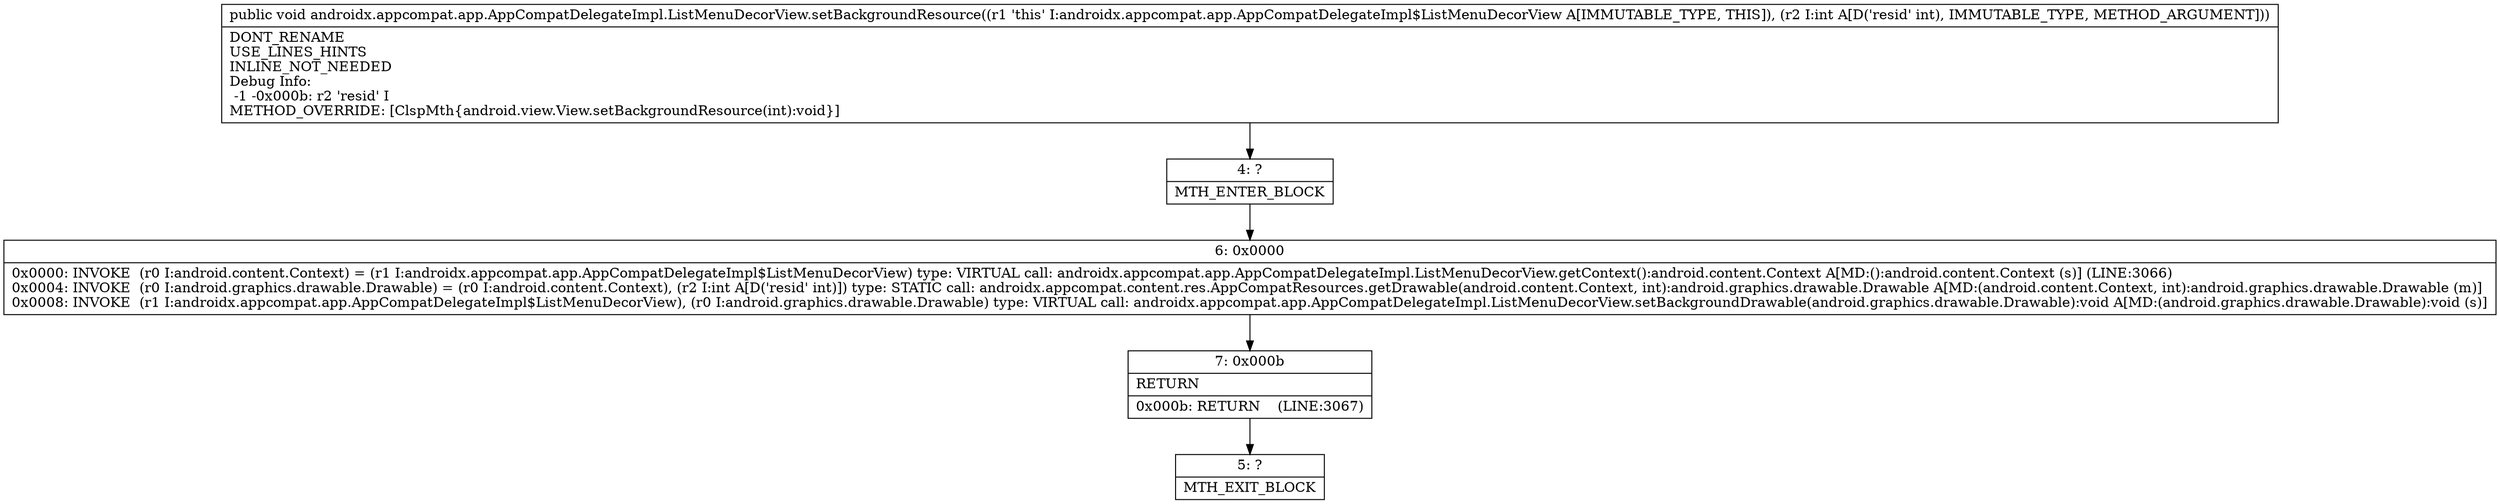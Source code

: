 digraph "CFG forandroidx.appcompat.app.AppCompatDelegateImpl.ListMenuDecorView.setBackgroundResource(I)V" {
Node_4 [shape=record,label="{4\:\ ?|MTH_ENTER_BLOCK\l}"];
Node_6 [shape=record,label="{6\:\ 0x0000|0x0000: INVOKE  (r0 I:android.content.Context) = (r1 I:androidx.appcompat.app.AppCompatDelegateImpl$ListMenuDecorView) type: VIRTUAL call: androidx.appcompat.app.AppCompatDelegateImpl.ListMenuDecorView.getContext():android.content.Context A[MD:():android.content.Context (s)] (LINE:3066)\l0x0004: INVOKE  (r0 I:android.graphics.drawable.Drawable) = (r0 I:android.content.Context), (r2 I:int A[D('resid' int)]) type: STATIC call: androidx.appcompat.content.res.AppCompatResources.getDrawable(android.content.Context, int):android.graphics.drawable.Drawable A[MD:(android.content.Context, int):android.graphics.drawable.Drawable (m)]\l0x0008: INVOKE  (r1 I:androidx.appcompat.app.AppCompatDelegateImpl$ListMenuDecorView), (r0 I:android.graphics.drawable.Drawable) type: VIRTUAL call: androidx.appcompat.app.AppCompatDelegateImpl.ListMenuDecorView.setBackgroundDrawable(android.graphics.drawable.Drawable):void A[MD:(android.graphics.drawable.Drawable):void (s)]\l}"];
Node_7 [shape=record,label="{7\:\ 0x000b|RETURN\l|0x000b: RETURN    (LINE:3067)\l}"];
Node_5 [shape=record,label="{5\:\ ?|MTH_EXIT_BLOCK\l}"];
MethodNode[shape=record,label="{public void androidx.appcompat.app.AppCompatDelegateImpl.ListMenuDecorView.setBackgroundResource((r1 'this' I:androidx.appcompat.app.AppCompatDelegateImpl$ListMenuDecorView A[IMMUTABLE_TYPE, THIS]), (r2 I:int A[D('resid' int), IMMUTABLE_TYPE, METHOD_ARGUMENT]))  | DONT_RENAME\lUSE_LINES_HINTS\lINLINE_NOT_NEEDED\lDebug Info:\l  \-1 \-0x000b: r2 'resid' I\lMETHOD_OVERRIDE: [ClspMth\{android.view.View.setBackgroundResource(int):void\}]\l}"];
MethodNode -> Node_4;Node_4 -> Node_6;
Node_6 -> Node_7;
Node_7 -> Node_5;
}

